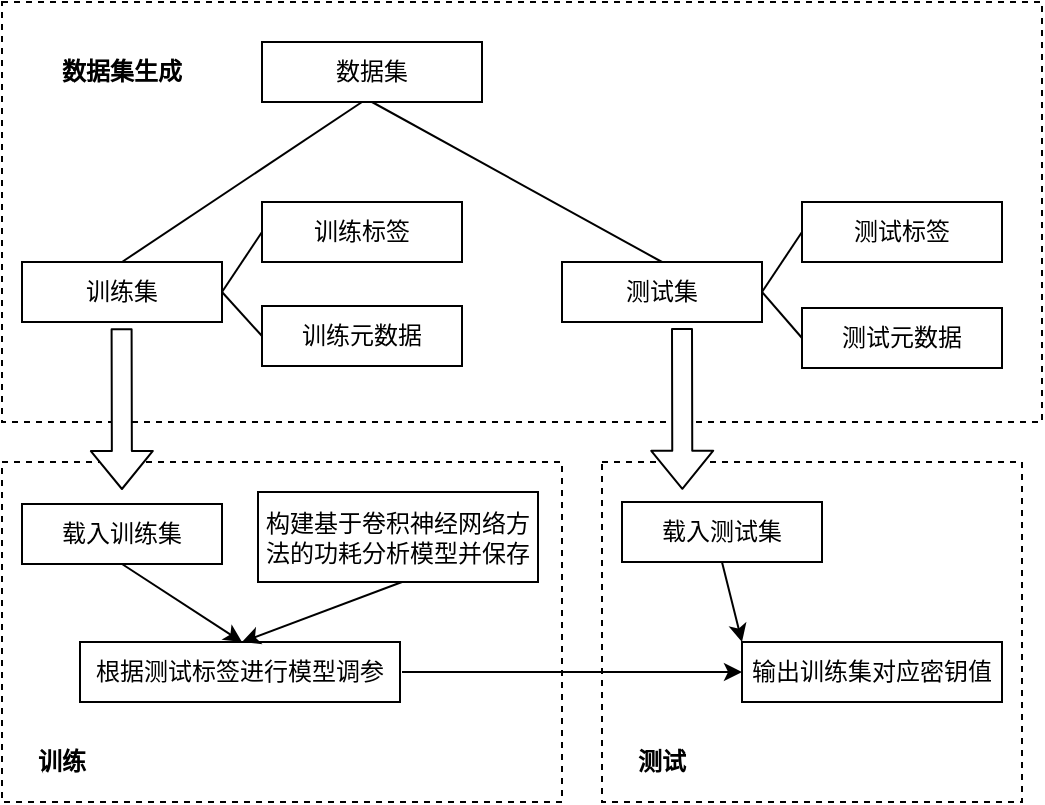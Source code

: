 <mxfile version="13.6.4" type="github">
  <diagram name="Page-1" id="74e2e168-ea6b-b213-b513-2b3c1d86103e">
    <mxGraphModel dx="515" dy="472" grid="1" gridSize="10" guides="1" tooltips="1" connect="1" arrows="1" fold="1" page="1" pageScale="1" pageWidth="1100" pageHeight="850" background="#ffffff" math="0" shadow="0">
      <root>
        <mxCell id="0" />
        <mxCell id="1" parent="0" />
        <mxCell id="o7wD4zXx2Bem7MPkrTib-16" value="" style="rounded=0;whiteSpace=wrap;html=1;dashed=1;fillColor=#FFFFFF;" vertex="1" parent="1">
          <mxGeometry x="150" y="10" width="520" height="210" as="geometry" />
        </mxCell>
        <mxCell id="o7wD4zXx2Bem7MPkrTib-2" value="数据集" style="rounded=0;whiteSpace=wrap;html=1;" vertex="1" parent="1">
          <mxGeometry x="280" y="30" width="110" height="30" as="geometry" />
        </mxCell>
        <mxCell id="o7wD4zXx2Bem7MPkrTib-3" value="训练集" style="rounded=0;whiteSpace=wrap;html=1;" vertex="1" parent="1">
          <mxGeometry x="160" y="140" width="100" height="30" as="geometry" />
        </mxCell>
        <mxCell id="o7wD4zXx2Bem7MPkrTib-4" value="测试集" style="rounded=0;whiteSpace=wrap;html=1;" vertex="1" parent="1">
          <mxGeometry x="430" y="140" width="100" height="30" as="geometry" />
        </mxCell>
        <mxCell id="o7wD4zXx2Bem7MPkrTib-5" value="训练标签&lt;span style=&quot;color: rgba(0 , 0 , 0 , 0) ; font-family: monospace ; font-size: 0px&quot;&gt;%3CmxGraphModel%3E%3Croot%3E%3CmxCell%20id%3D%220%22%2F%3E%3CmxCell%20id%3D%221%22%20parent%3D%220%22%2F%3E%3CmxCell%20id%3D%222%22%20value%3D%22%E8%AE%AD%E7%BB%83%E9%9B%86%22%20style%3D%22rounded%3D0%3BwhiteSpace%3Dwrap%3Bhtml%3D1%3B%22%20vertex%3D%221%22%20parent%3D%221%22%3E%3CmxGeometry%20x%3D%22160%22%20y%3D%22140%22%20width%3D%22100%22%20height%3D%2230%22%20as%3D%22geometry%22%2F%3E%3C%2FmxCell%3E%3C%2Froot%3E%3C%2FmxGraphModel%3E&lt;/span&gt;&lt;span style=&quot;color: rgba(0 , 0 , 0 , 0) ; font-family: monospace ; font-size: 0px&quot;&gt;%3CmxGraphModel%3E%3Croot%3E%3CmxCell%20id%3D%220%22%2F%3E%3CmxCell%20id%3D%221%22%20parent%3D%220%22%2F%3E%3CmxCell%20id%3D%222%22%20value%3D%22%E8%AE%AD%E7%BB%83%E9%9B%86%22%20style%3D%22rounded%3D0%3BwhiteSpace%3Dwrap%3Bhtml%3D1%3B%22%20vertex%3D%221%22%20parent%3D%221%22%3E%3CmxGeometry%20x%3D%22160%22%20y%3D%22140%22%20width%3D%22100%22%20height%3D%2230%22%20as%3D%22geometry%22%2F%3E%3C%2FmxCell%3E%3C%2Froot%3E%3C%2FmxGraphModel%3E&lt;/span&gt;" style="rounded=0;whiteSpace=wrap;html=1;" vertex="1" parent="1">
          <mxGeometry x="280" y="110" width="100" height="30" as="geometry" />
        </mxCell>
        <mxCell id="o7wD4zXx2Bem7MPkrTib-6" value="训练元数据&lt;span style=&quot;color: rgba(0 , 0 , 0 , 0) ; font-family: monospace ; font-size: 0px&quot;&gt;%3CmxGraphModel%3E%3Croot%3E%3CmxCell%20id%3D%220%22%2F%3E%3CmxCell%20id%3D%221%22%20parent%3D%220%22%2F%3E%3CmxCell%20id%3D%222%22%20value%3D%22%E8%AE%AD%E7%BB%83%E9%9B%86%22%20style%3D%22rounded%3D0%3BwhiteSpace%3Dwrap%3Bhtml%3D1%3B%22%20vertex%3D%221%22%20parent%3D%221%22%3E%3CmxGeometry%20x%3D%22160%22%20y%3D%22140%22%20width%3D%22100%22%20height%3D%2230%22%20as%3D%22geometry%22%2F%3E%3C%2FmxCell%3E%3C%2Froot%3E%3C%2FmxGraphModel%3E&lt;/span&gt;&lt;span style=&quot;color: rgba(0 , 0 , 0 , 0) ; font-family: monospace ; font-size: 0px&quot;&gt;%3CmxGraphModel%3E%3Croot%3E%3CmxCell%20id%3D%220%22%2F%3E%3CmxCell%20id%3D%221%22%20parent%3D%220%22%2F%3E%3CmxCell%20id%3D%222%22%20value%3D%22%E8%AE%AD%E7%BB%83%E9%9B%86%22%20style%3D%22rounded%3D0%3BwhiteSpace%3Dwrap%3Bhtml%3D1%3B%22%20vertex%3D%221%22%20parent%3D%221%22%3E%3CmxGeometry%20x%3D%22160%22%20y%3D%22140%22%20width%3D%22100%22%20height%3D%2230%22%20as%3D%22geometry%22%2F%3E%3C%2FmxCell%3E%3C%2Froot%3E%3C%2FmxGraphModel%&lt;/span&gt;" style="rounded=0;whiteSpace=wrap;html=1;" vertex="1" parent="1">
          <mxGeometry x="280" y="162" width="100" height="30" as="geometry" />
        </mxCell>
        <mxCell id="o7wD4zXx2Bem7MPkrTib-7" value="测试标签&lt;span style=&quot;color: rgba(0 , 0 , 0 , 0) ; font-family: monospace ; font-size: 0px&quot;&gt;%3CmxGraphModel%3E%3Croot%3E%3CmxCell%20id%3D%220%22%2F%3E%3CmxCell%20id%3D%221%22%20parent%3D%220%22%2F%3E%3CmxCell%20id%3D%222%22%20value%3D%22%E8%AE%AD%E7%BB%83%E9%9B%86%22%20style%3D%22rounded%3D0%3BwhiteSpace%3Dwrap%3Bhtml%3D1%3B%22%20vertex%3D%221%22%20parent%3D%221%22%3E%3CmxGeometry%20x%3D%22160%22%20y%3D%22140%22%20width%3D%22100%22%20height%3D%2230%22%20as%3D%22geometry%22%2F%3E%3C%2FmxCell%3E%3C%2Froot%3E%3C%2FmxGraphModel%3E&lt;/span&gt;&lt;span style=&quot;color: rgba(0 , 0 , 0 , 0) ; font-family: monospace ; font-size: 0px&quot;&gt;%3CmxGraphModel%3E%3Croot%3E%3CmxCell%20id%3D%220%22%2F%3E%3CmxCell%20id%3D%221%22%20parent%3D%220%22%2F%3E%3CmxCell%20id%3D%222%22%20value%3D%22%E8%AE%AD%E7%BB%83%E9%9B%86%22%20style%3D%22rounded%3D0%3BwhiteSpace%3Dwrap%3Bhtml%3D1%3B%22%20vertex%3D%221%22%20parent%3D%221%22%3E%3CmxGeometry%20x%3D%22160%22%20y%3D%22140%22%20width%3D%22100%22%20height%3D%2230%22%20as%3D%22geometry%22%2F%3E%3C%2FmxCell%3E%3C%2Froot%3E%3C%2FmxGraphModel%3E&lt;/span&gt;" style="rounded=0;whiteSpace=wrap;html=1;" vertex="1" parent="1">
          <mxGeometry x="550" y="110" width="100" height="30" as="geometry" />
        </mxCell>
        <mxCell id="o7wD4zXx2Bem7MPkrTib-8" value="测试元数据&lt;span style=&quot;color: rgba(0 , 0 , 0 , 0) ; font-family: monospace ; font-size: 0px&quot;&gt;%3CmxGraphModel%3E%3Croot%3E%3CmxCell%20id%3D%220%22%2F%3E%3CmxCell%20id%3D%221%22%20parent%3D%220%22%2F%3E%3CmxCell%20id%3D%222%22%20value%3D%22%E8%AE%AD%E7%BB%83%E9%9B%86%22%20style%3D%22rounded%3D0%3BwhiteSpace%3Dwrap%3Bhtml%3D1%3B%22%20vertex%3D%221%22%20parent%3D%221%22%3E%3CmxGeometry%20x%3D%22160%22%20y%3D%22140%22%20width%3D%22100%22%20height%3D%2230%22%20as%3D%22geometry%22%2F%3E%3C%2FmxCell%3E%3C%2Froot%3E%3C%2FmxGraphModel%3E&lt;/span&gt;&lt;span style=&quot;color: rgba(0 , 0 , 0 , 0) ; font-family: monospace ; font-size: 0px&quot;&gt;%3CmxGraphModel%3E%3Croot%3E%3CmxCell%20id%3D%220%22%2F%3E%3CmxCell%20id%3D%221%22%20parent%3D%220%22%2F%3E%3CmxCell%20id%3D%222%22%20value%3D%22%E8%AE%AD%E7%BB%83%E9%9B%86%22%20style%3D%22rounded%3D0%3BwhiteSpace%3Dwrap%3Bhtml%3D1%3B%22%20vertex%3D%221%22%20parent%3D%221%22%3E%3CmxGeometry%20x%3D%22160%22%20y%3D%22140%22%20width%3D%22100%22%20height%3D%2230%22%20as%3D%22geometry%22%2F%3E%3C%2FmxCell%3E%3C%2Froot%3E%3C%2FmxGraphModel%&lt;/span&gt;" style="rounded=0;whiteSpace=wrap;html=1;" vertex="1" parent="1">
          <mxGeometry x="550" y="163" width="100" height="30" as="geometry" />
        </mxCell>
        <mxCell id="o7wD4zXx2Bem7MPkrTib-9" value="" style="endArrow=none;html=1;exitX=0.5;exitY=0;exitDx=0;exitDy=0;" edge="1" parent="1" source="o7wD4zXx2Bem7MPkrTib-3">
          <mxGeometry width="50" height="50" relative="1" as="geometry">
            <mxPoint x="280" y="110" as="sourcePoint" />
            <mxPoint x="330" y="60" as="targetPoint" />
          </mxGeometry>
        </mxCell>
        <mxCell id="o7wD4zXx2Bem7MPkrTib-10" value="" style="endArrow=none;html=1;entryX=0.5;entryY=1;entryDx=0;entryDy=0;exitX=0.5;exitY=0;exitDx=0;exitDy=0;" edge="1" parent="1" source="o7wD4zXx2Bem7MPkrTib-4" target="o7wD4zXx2Bem7MPkrTib-2">
          <mxGeometry width="50" height="50" relative="1" as="geometry">
            <mxPoint x="360" y="120" as="sourcePoint" />
            <mxPoint x="410" y="70" as="targetPoint" />
          </mxGeometry>
        </mxCell>
        <mxCell id="o7wD4zXx2Bem7MPkrTib-12" value="" style="endArrow=none;html=1;entryX=0;entryY=0.5;entryDx=0;entryDy=0;exitX=1;exitY=0.5;exitDx=0;exitDy=0;" edge="1" parent="1" source="o7wD4zXx2Bem7MPkrTib-3" target="o7wD4zXx2Bem7MPkrTib-5">
          <mxGeometry width="50" height="50" relative="1" as="geometry">
            <mxPoint x="250" y="250" as="sourcePoint" />
            <mxPoint x="300" y="200" as="targetPoint" />
          </mxGeometry>
        </mxCell>
        <mxCell id="o7wD4zXx2Bem7MPkrTib-13" value="" style="endArrow=none;html=1;exitX=1;exitY=0.5;exitDx=0;exitDy=0;entryX=0;entryY=0.5;entryDx=0;entryDy=0;" edge="1" parent="1" source="o7wD4zXx2Bem7MPkrTib-4" target="o7wD4zXx2Bem7MPkrTib-7">
          <mxGeometry width="50" height="50" relative="1" as="geometry">
            <mxPoint x="430" y="170" as="sourcePoint" />
            <mxPoint x="480" y="120" as="targetPoint" />
          </mxGeometry>
        </mxCell>
        <mxCell id="o7wD4zXx2Bem7MPkrTib-14" value="" style="endArrow=none;html=1;exitX=1;exitY=0.5;exitDx=0;exitDy=0;entryX=0;entryY=0.5;entryDx=0;entryDy=0;" edge="1" parent="1" source="o7wD4zXx2Bem7MPkrTib-4" target="o7wD4zXx2Bem7MPkrTib-8">
          <mxGeometry width="50" height="50" relative="1" as="geometry">
            <mxPoint x="430" y="170" as="sourcePoint" />
            <mxPoint x="480" y="120" as="targetPoint" />
          </mxGeometry>
        </mxCell>
        <mxCell id="o7wD4zXx2Bem7MPkrTib-15" value="" style="endArrow=none;html=1;exitX=1;exitY=0.5;exitDx=0;exitDy=0;entryX=0;entryY=0.5;entryDx=0;entryDy=0;" edge="1" parent="1" source="o7wD4zXx2Bem7MPkrTib-3" target="o7wD4zXx2Bem7MPkrTib-6">
          <mxGeometry width="50" height="50" relative="1" as="geometry">
            <mxPoint x="430" y="170" as="sourcePoint" />
            <mxPoint x="480" y="120" as="targetPoint" />
          </mxGeometry>
        </mxCell>
        <mxCell id="o7wD4zXx2Bem7MPkrTib-17" value="&lt;b&gt;数据集生成&lt;/b&gt;" style="rounded=0;whiteSpace=wrap;html=1;dashed=1;fillColor=none;strokeColor=none;" vertex="1" parent="1">
          <mxGeometry x="160" y="25" width="100" height="40" as="geometry" />
        </mxCell>
        <mxCell id="o7wD4zXx2Bem7MPkrTib-18" value="" style="rounded=0;whiteSpace=wrap;html=1;dashed=1;fillColor=none;" vertex="1" parent="1">
          <mxGeometry x="150" y="240" width="280" height="170" as="geometry" />
        </mxCell>
        <mxCell id="o7wD4zXx2Bem7MPkrTib-19" value="" style="rounded=0;whiteSpace=wrap;html=1;dashed=1;fillColor=none;" vertex="1" parent="1">
          <mxGeometry x="450" y="240" width="210" height="170" as="geometry" />
        </mxCell>
        <mxCell id="o7wD4zXx2Bem7MPkrTib-20" value="&lt;b&gt;训练&lt;/b&gt;" style="rounded=0;whiteSpace=wrap;html=1;dashed=1;fillColor=none;strokeColor=none;" vertex="1" parent="1">
          <mxGeometry x="150" y="370" width="60" height="40" as="geometry" />
        </mxCell>
        <mxCell id="o7wD4zXx2Bem7MPkrTib-21" value="&lt;b&gt;测试&lt;/b&gt;" style="rounded=0;whiteSpace=wrap;html=1;dashed=1;fillColor=none;strokeColor=none;" vertex="1" parent="1">
          <mxGeometry x="450" y="370" width="60" height="40" as="geometry" />
        </mxCell>
        <mxCell id="o7wD4zXx2Bem7MPkrTib-22" value="载入训练集" style="rounded=0;whiteSpace=wrap;html=1;" vertex="1" parent="1">
          <mxGeometry x="160" y="261" width="100" height="30" as="geometry" />
        </mxCell>
        <mxCell id="o7wD4zXx2Bem7MPkrTib-26" value="" style="endArrow=classic;html=1;exitX=0.5;exitY=1;exitDx=0;exitDy=0;entryX=0.5;entryY=0;entryDx=0;entryDy=0;" edge="1" parent="1">
          <mxGeometry width="50" height="50" relative="1" as="geometry">
            <mxPoint x="350" y="300" as="sourcePoint" />
            <mxPoint x="270" y="330" as="targetPoint" />
          </mxGeometry>
        </mxCell>
        <mxCell id="o7wD4zXx2Bem7MPkrTib-27" value="" style="endArrow=classic;html=1;exitX=0.5;exitY=1;exitDx=0;exitDy=0;" edge="1" parent="1" source="o7wD4zXx2Bem7MPkrTib-22">
          <mxGeometry width="50" height="50" relative="1" as="geometry">
            <mxPoint x="360" y="310" as="sourcePoint" />
            <mxPoint x="270" y="330" as="targetPoint" />
          </mxGeometry>
        </mxCell>
        <mxCell id="o7wD4zXx2Bem7MPkrTib-28" value="" style="shape=flexArrow;endArrow=classic;html=1;exitX=0.115;exitY=0.81;exitDx=0;exitDy=0;exitPerimeter=0;fillColor=#FFFFFF;" edge="1" parent="1">
          <mxGeometry width="50" height="50" relative="1" as="geometry">
            <mxPoint x="209.8" y="173.1" as="sourcePoint" />
            <mxPoint x="209.969" y="254" as="targetPoint" />
          </mxGeometry>
        </mxCell>
        <mxCell id="o7wD4zXx2Bem7MPkrTib-29" value="载入测试集" style="rounded=0;whiteSpace=wrap;html=1;" vertex="1" parent="1">
          <mxGeometry x="460" y="260" width="100" height="30" as="geometry" />
        </mxCell>
        <mxCell id="o7wD4zXx2Bem7MPkrTib-31" value="" style="endArrow=classic;html=1;exitX=1;exitY=0.5;exitDx=0;exitDy=0;entryX=0;entryY=0.5;entryDx=0;entryDy=0;" edge="1" parent="1">
          <mxGeometry width="50" height="50" relative="1" as="geometry">
            <mxPoint x="350" y="345" as="sourcePoint" />
            <mxPoint x="520" y="345" as="targetPoint" />
          </mxGeometry>
        </mxCell>
        <mxCell id="o7wD4zXx2Bem7MPkrTib-32" value="" style="endArrow=classic;html=1;exitX=0.5;exitY=1;exitDx=0;exitDy=0;entryX=0;entryY=0;entryDx=0;entryDy=0;" edge="1" parent="1" source="o7wD4zXx2Bem7MPkrTib-29" target="o7wD4zXx2Bem7MPkrTib-35">
          <mxGeometry width="50" height="50" relative="1" as="geometry">
            <mxPoint x="490" y="340" as="sourcePoint" />
            <mxPoint x="564.545" y="330" as="targetPoint" />
          </mxGeometry>
        </mxCell>
        <mxCell id="o7wD4zXx2Bem7MPkrTib-34" value="&lt;span&gt;构建基于卷积神经网络方法的功耗分析模型并保存&lt;/span&gt;" style="rounded=0;whiteSpace=wrap;html=1;fillColor=none;" vertex="1" parent="1">
          <mxGeometry x="278" y="255" width="140" height="45" as="geometry" />
        </mxCell>
        <mxCell id="o7wD4zXx2Bem7MPkrTib-35" value="输出训练集对应密钥值" style="rounded=0;whiteSpace=wrap;html=1;fillColor=none;" vertex="1" parent="1">
          <mxGeometry x="520" y="330" width="130" height="30" as="geometry" />
        </mxCell>
        <mxCell id="o7wD4zXx2Bem7MPkrTib-37" value="根据测试标签进行模型调参" style="rounded=0;whiteSpace=wrap;html=1;fillColor=none;" vertex="1" parent="1">
          <mxGeometry x="189" y="330" width="160" height="30" as="geometry" />
        </mxCell>
        <mxCell id="o7wD4zXx2Bem7MPkrTib-33" value="" style="shape=flexArrow;endArrow=classic;html=1;exitX=0.115;exitY=0.81;exitDx=0;exitDy=0;exitPerimeter=0;fillColor=#ffffff;" edge="1" parent="1">
          <mxGeometry width="50" height="50" relative="1" as="geometry">
            <mxPoint x="490.0" y="173.0" as="sourcePoint" />
            <mxPoint x="490.169" y="253.9" as="targetPoint" />
          </mxGeometry>
        </mxCell>
      </root>
    </mxGraphModel>
  </diagram>
</mxfile>
